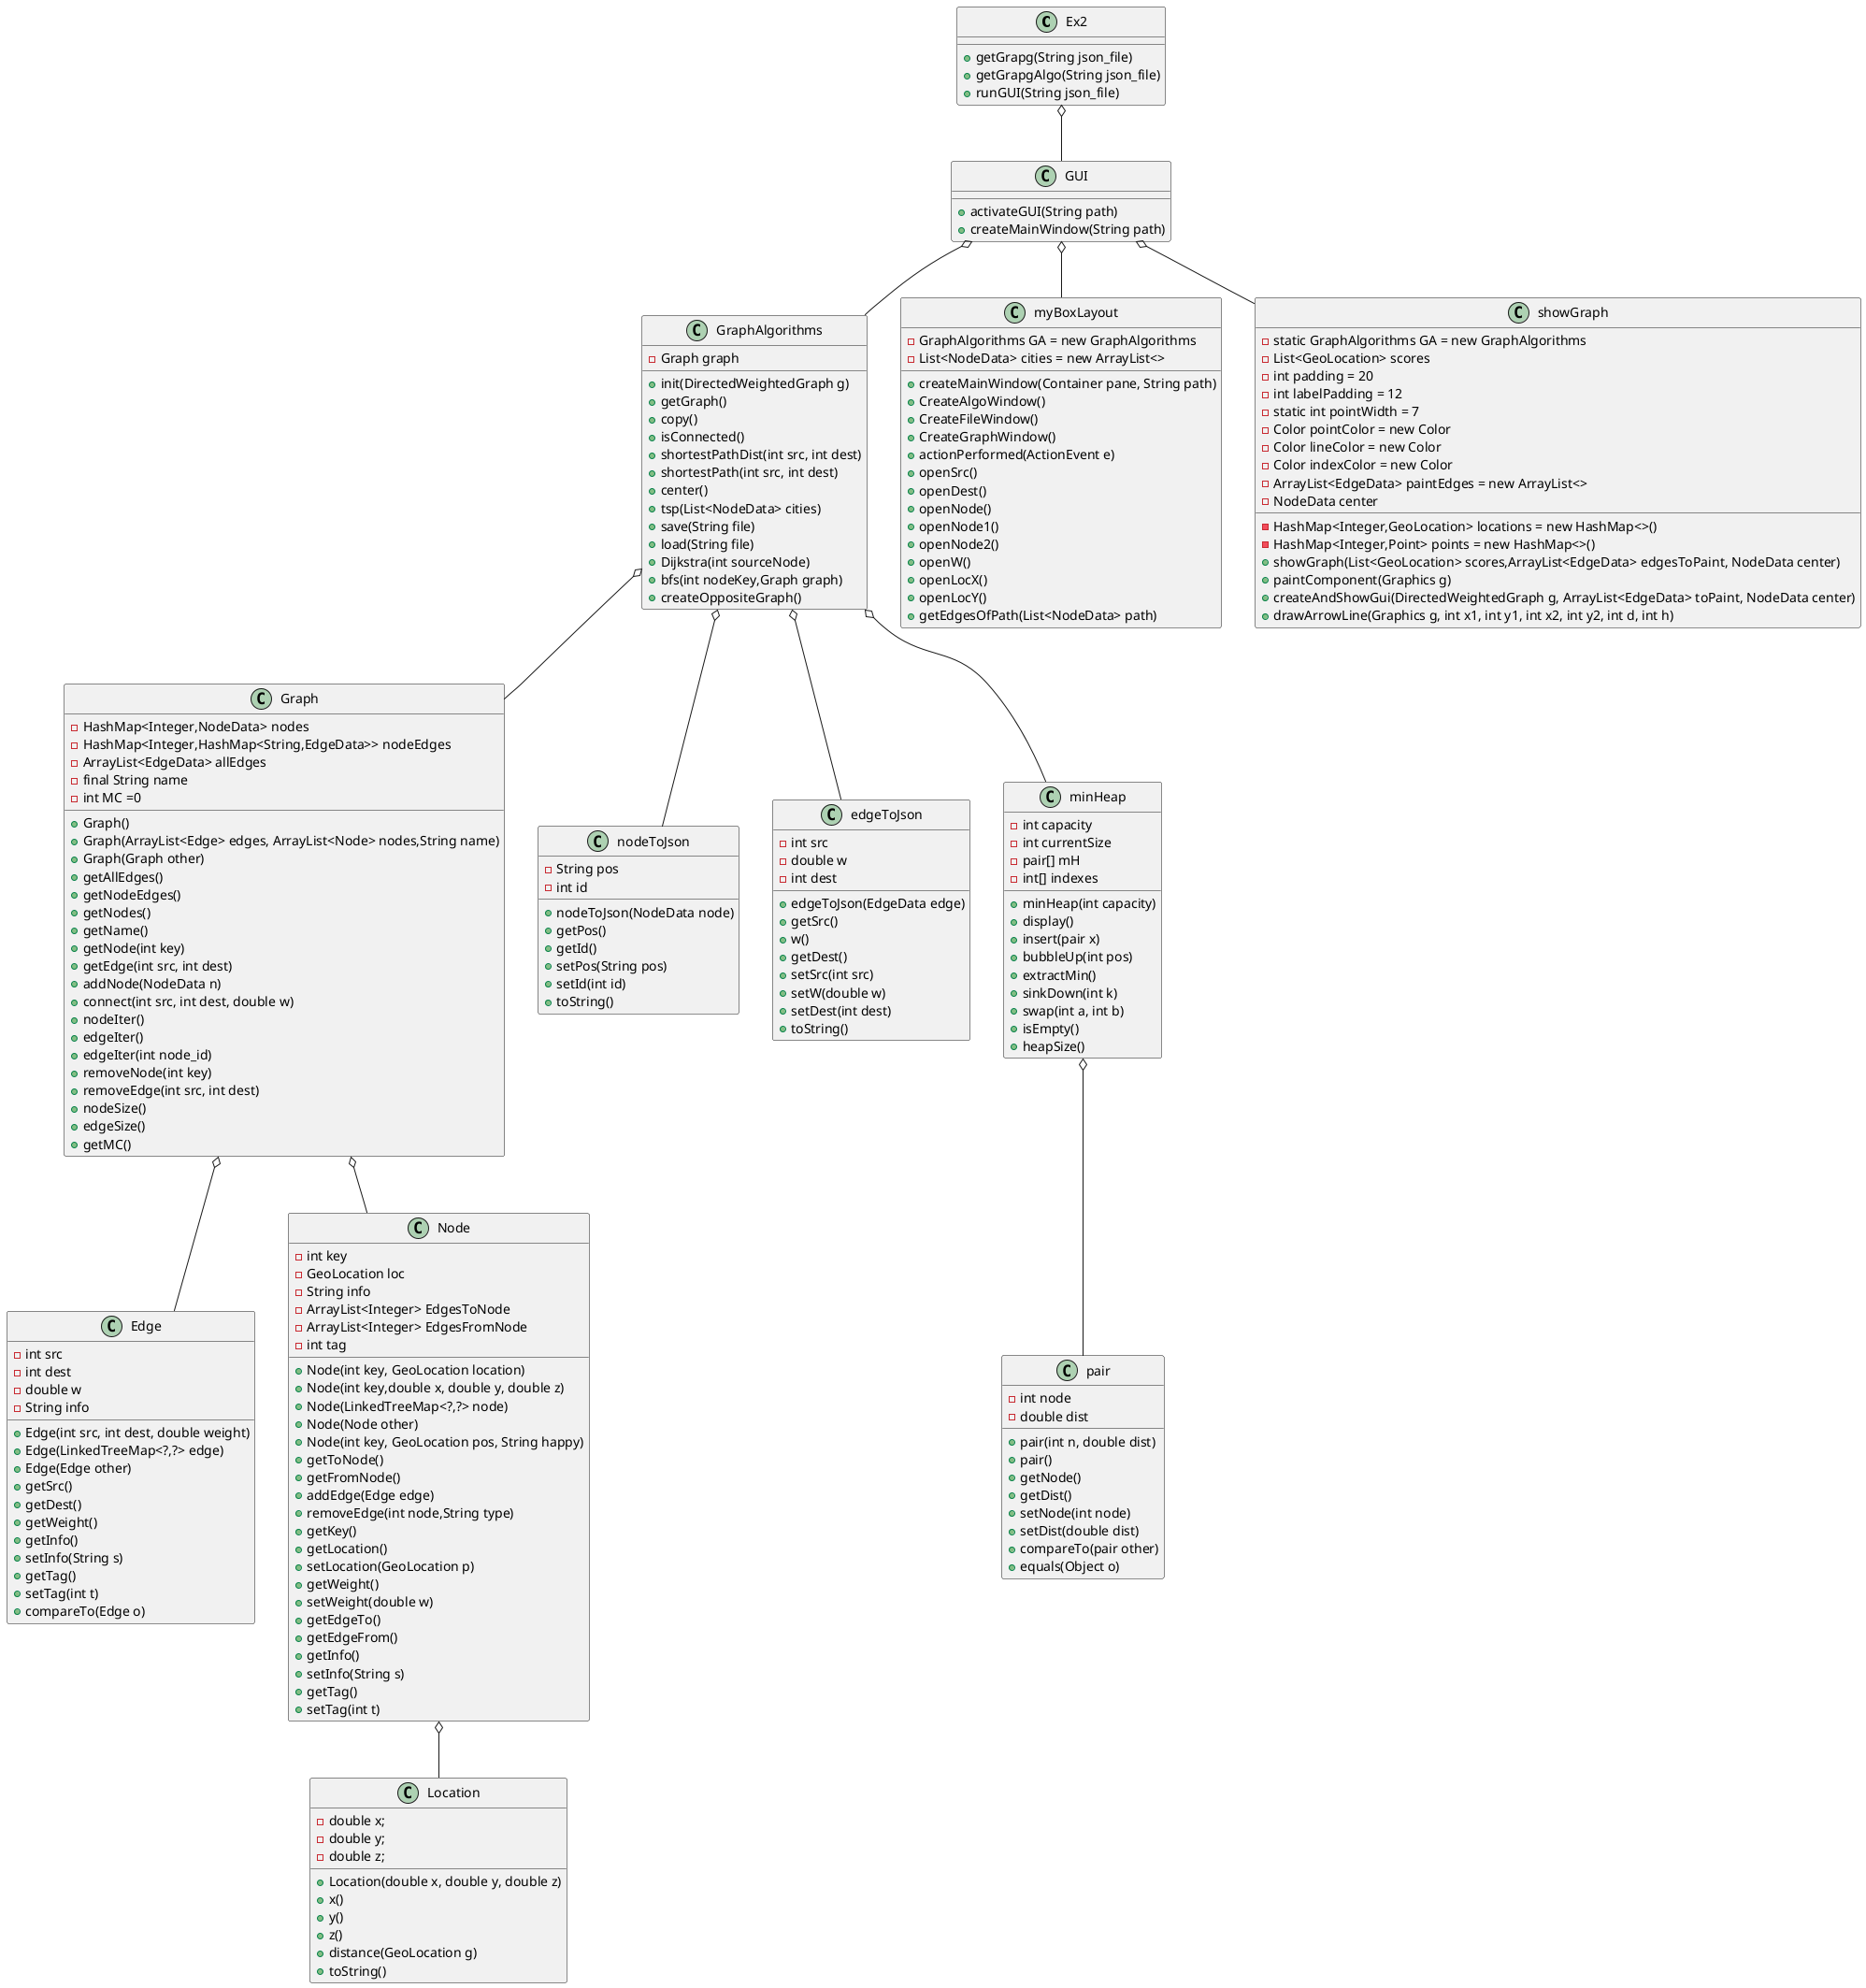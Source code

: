 @startuml

Ex2 o-- GUI
GUI o-- GraphAlgorithms
GUI o-- myBoxLayout
GUI o-- showGraph
GraphAlgorithms o-- Graph
GraphAlgorithms o-- nodeToJson
GraphAlgorithms o-- edgeToJson
GraphAlgorithms o-- minHeap
minHeap o-- pair
Graph o-- Edge
Graph o-- Node
Node o-- Location

class Ex2{
+getGrapg(String json_file)
+getGrapgAlgo(String json_file)
+runGUI(String json_file)
}

class GUI{
+activateGUI(String path)
+createMainWindow(String path)
}

class GraphAlgorithms {
-Graph graph
+init(DirectedWeightedGraph g)
+getGraph()
+copy()
+isConnected()
+shortestPathDist(int src, int dest)
+shortestPath(int src, int dest)
+center()
+tsp(List<NodeData> cities)
+save(String file)
+load(String file)
+Dijkstra(int sourceNode)
+bfs(int nodeKey,Graph graph)
+createOppositeGraph()
}

class myBoxLayout {
-GraphAlgorithms GA = new GraphAlgorithms
-List<NodeData> cities = new ArrayList<>
+createMainWindow(Container pane, String path)
+CreateAlgoWindow()
+CreateFileWindow()
+CreateGraphWindow()
+actionPerformed(ActionEvent e)
+openSrc()
+openDest()
+openNode()
+openNode1()
+openNode2()
+openW()
+openLocX()
+openLocY()
+getEdgesOfPath(List<NodeData> path)

}

class showGraph {
-static GraphAlgorithms GA = new GraphAlgorithms
-List<GeoLocation> scores
- int padding = 20
- int labelPadding = 12
- static int pointWidth = 7
- Color pointColor = new Color
- Color lineColor = new Color
- Color indexColor = new Color
- ArrayList<EdgeData> paintEdges = new ArrayList<>
- NodeData center
- HashMap<Integer,GeoLocation> locations = new HashMap<>()
- HashMap<Integer,Point> points = new HashMap<>()
+showGraph(List<GeoLocation> scores,ArrayList<EdgeData> edgesToPaint, NodeData center)
+paintComponent(Graphics g)
+createAndShowGui(DirectedWeightedGraph g, ArrayList<EdgeData> toPaint, NodeData center)
+drawArrowLine(Graphics g, int x1, int y1, int x2, int y2, int d, int h)
}

class Graph {
-HashMap<Integer,NodeData> nodes
-HashMap<Integer,HashMap<String,EdgeData>> nodeEdges
-ArrayList<EdgeData> allEdges
-final String name
-int MC =0
+Graph()
+Graph(ArrayList<Edge> edges, ArrayList<Node> nodes,String name)
+Graph(Graph other)
+getAllEdges()
+getNodeEdges()
+getNodes()
+getName()
+getNode(int key)
+getEdge(int src, int dest)
+addNode(NodeData n)
+connect(int src, int dest, double w)
+nodeIter()
+edgeIter()
+edgeIter(int node_id)
+removeNode(int key)
+removeEdge(int src, int dest)
+nodeSize()
+edgeSize()
+getMC()
}

class nodeToJson {
- String pos
- int id
+nodeToJson(NodeData node)
+getPos()
+getId()
+setPos(String pos)
+setId(int id)
+toString()
}

class edgeToJson {
- int src
- double w
- int dest
+edgeToJson(EdgeData edge)
+getSrc()
+w()
+getDest()
+setSrc(int src)
+setW(double w)
+setDest(int dest)
+toString()
}

class minHeap {
 - int capacity
 - int currentSize
 - pair[] mH
 - int[] indexes
+minHeap(int capacity)
+display()
+insert(pair x)
+bubbleUp(int pos)
+extractMin()
+sinkDown(int k)
+swap(int a, int b)
+isEmpty()
+heapSize()
}

class pair {
-int node
-double dist
+pair(int n, double dist)
+pair()
+getNode()
+getDist()
+setNode(int node)
+setDist(double dist)
+compareTo(pair other)
+equals(Object o)
}

class Node {
-int key
-GeoLocation loc
-String info
-ArrayList<Integer> EdgesToNode
-ArrayList<Integer> EdgesFromNode
-int tag
+Node(int key, GeoLocation location)
+Node(int key,double x, double y, double z)
+Node(LinkedTreeMap<?,?> node)
+Node(Node other)
+Node(int key, GeoLocation pos, String happy)
+getToNode()
+getFromNode()
+addEdge(Edge edge)
+removeEdge(int node,String type)
+getKey()
+getLocation()
+setLocation(GeoLocation p)
+getWeight()
+setWeight(double w)
+getEdgeTo()
+getEdgeFrom()
+getInfo()
+setInfo(String s)
+getTag()
+setTag(int t)
}

class Edge {
-int src
-int dest
-double w
-String info
+Edge(int src, int dest, double weight)
+Edge(LinkedTreeMap<?,?> edge)
+Edge(Edge other)
+getSrc()
+getDest()
+getWeight()
+getInfo()
+setInfo(String s)
+getTag()
+setTag(int t)
+compareTo(Edge o)
}

class Location {
-double x;
-double y;
- double z;
+Location(double x, double y, double z)
+x()
+y()
+z()
+distance(GeoLocation g)
+toString()
}

@enduml